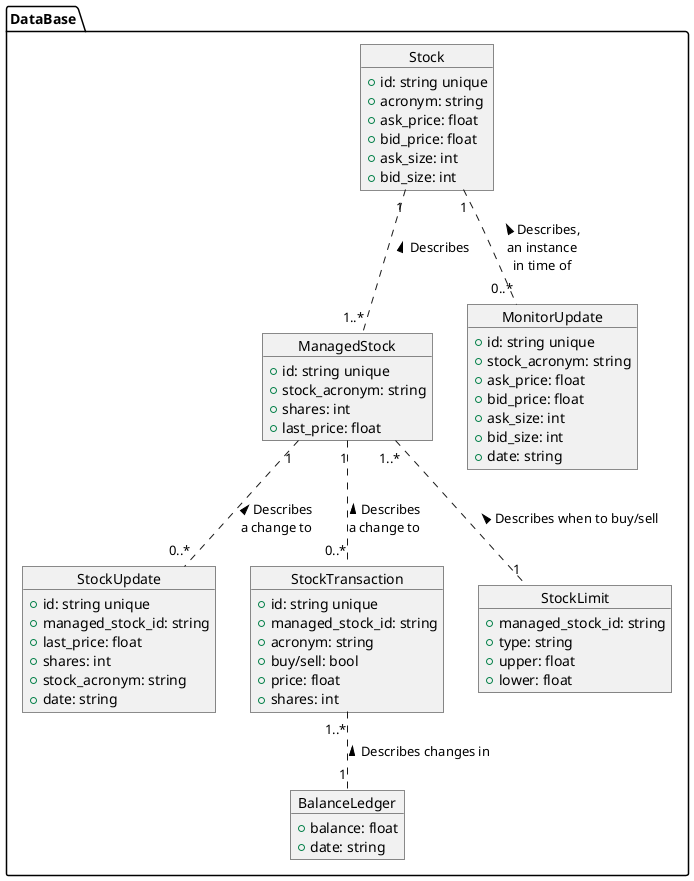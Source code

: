 @startuml

package "DataBase" {

    object Stock {
        + id: string unique
        + acronym: string
        + ask_price: float
        + bid_price: float
        + ask_size: int
        + bid_size: int
    }

    object ManagedStock {
        + id: string unique
        + stock_acronym: string
        + shares: int
        + last_price: float
    }

    object MonitorUpdate {
        + id: string unique
        + stock_acronym: string
        + ask_price: float
        + bid_price: float
        + ask_size: int
        + bid_size: int
        + date: string
    }

    object StockUpdate {
        + id: string unique
        + managed_stock_id: string
        + last_price: float
        + shares: int
        + stock_acronym: string
        + date: string
    }

    object StockTransaction {
        + id: string unique
        + managed_stock_id: string
        + acronym: string
        + buy/sell: bool
        + price: float
        + shares: int
    }

    object StockLimit {
        + managed_stock_id: string
        + type: string
        + upper: float
        + lower: float
    }

    object BalanceLedger {
        + balance: float
        + date: string
    }

    Stock "1" .. "1..*" ManagedStock : < Describes
    Stock "1" .. "0..*" MonitorUpdate : < Describes,\nan instance\nin time of
    ManagedStock "1" .. "0..*" StockTransaction : < Describes\na change to
    ManagedStock "1..*" .. "1" StockLimit : < Describes when to buy/sell
    ManagedStock "1" .. "0..*" StockUpdate : < Describes\na change to
    StockTransaction "1..*" .. "1" BalanceLedger : < Describes changes in

}

@enduml